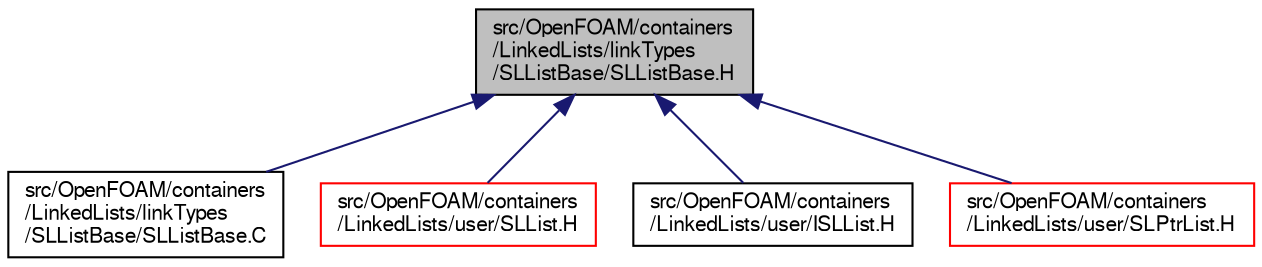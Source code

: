 digraph "src/OpenFOAM/containers/LinkedLists/linkTypes/SLListBase/SLListBase.H"
{
  bgcolor="transparent";
  edge [fontname="FreeSans",fontsize="10",labelfontname="FreeSans",labelfontsize="10"];
  node [fontname="FreeSans",fontsize="10",shape=record];
  Node39 [label="src/OpenFOAM/containers\l/LinkedLists/linkTypes\l/SLListBase/SLListBase.H",height=0.2,width=0.4,color="black", fillcolor="grey75", style="filled", fontcolor="black"];
  Node39 -> Node40 [dir="back",color="midnightblue",fontsize="10",style="solid",fontname="FreeSans"];
  Node40 [label="src/OpenFOAM/containers\l/LinkedLists/linkTypes\l/SLListBase/SLListBase.C",height=0.2,width=0.4,color="black",URL="$a08561.html"];
  Node39 -> Node41 [dir="back",color="midnightblue",fontsize="10",style="solid",fontname="FreeSans"];
  Node41 [label="src/OpenFOAM/containers\l/LinkedLists/user/SLList.H",height=0.2,width=0.4,color="red",URL="$a08588.html"];
  Node39 -> Node4718 [dir="back",color="midnightblue",fontsize="10",style="solid",fontname="FreeSans"];
  Node4718 [label="src/OpenFOAM/containers\l/LinkedLists/user/ISLList.H",height=0.2,width=0.4,color="black",URL="$a08582.html"];
  Node39 -> Node4719 [dir="back",color="midnightblue",fontsize="10",style="solid",fontname="FreeSans"];
  Node4719 [label="src/OpenFOAM/containers\l/LinkedLists/user/SLPtrList.H",height=0.2,width=0.4,color="red",URL="$a08591.html"];
}

